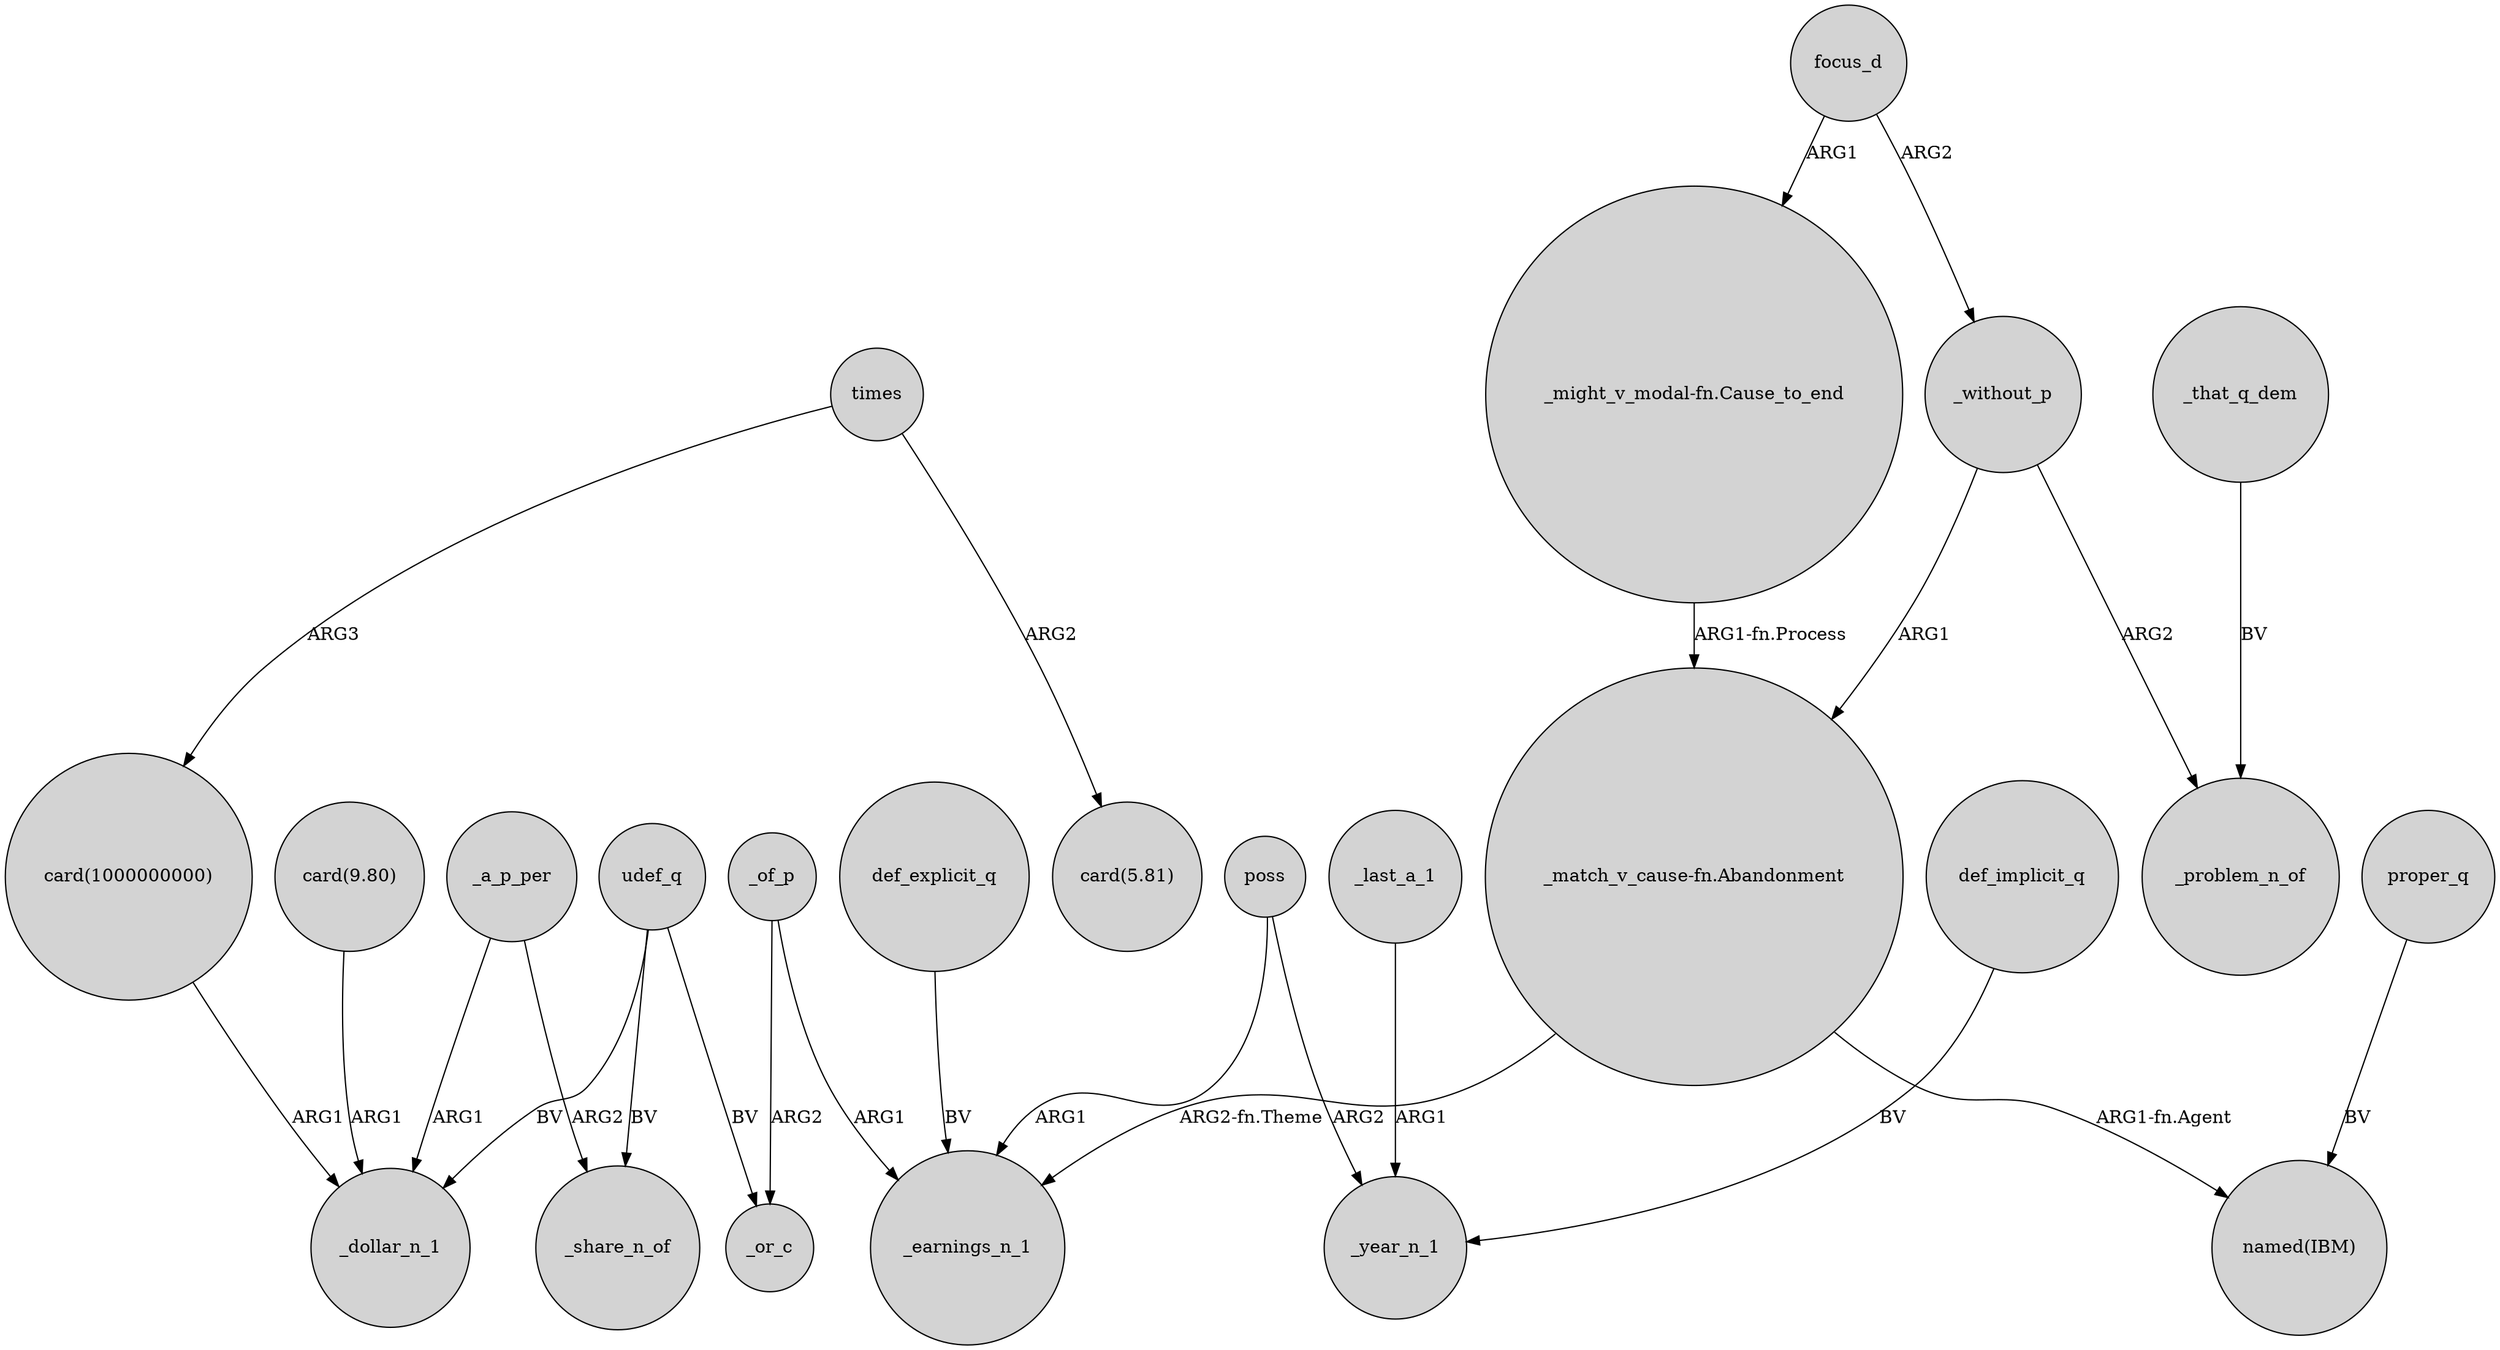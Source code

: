 digraph {
	node [shape=circle style=filled]
	"card(1000000000)" -> _dollar_n_1 [label=ARG1]
	def_implicit_q -> _year_n_1 [label=BV]
	poss -> _year_n_1 [label=ARG2]
	proper_q -> "named(IBM)" [label=BV]
	focus_d -> _without_p [label=ARG2]
	times -> "card(1000000000)" [label=ARG3]
	"card(9.80)" -> _dollar_n_1 [label=ARG1]
	udef_q -> _or_c [label=BV]
	_without_p -> _problem_n_of [label=ARG2]
	"_match_v_cause-fn.Abandonment" -> _earnings_n_1 [label="ARG2-fn.Theme"]
	_a_p_per -> _share_n_of [label=ARG2]
	_of_p -> _earnings_n_1 [label=ARG1]
	udef_q -> _share_n_of [label=BV]
	_last_a_1 -> _year_n_1 [label=ARG1]
	def_explicit_q -> _earnings_n_1 [label=BV]
	udef_q -> _dollar_n_1 [label=BV]
	poss -> _earnings_n_1 [label=ARG1]
	_without_p -> "_match_v_cause-fn.Abandonment" [label=ARG1]
	_a_p_per -> _dollar_n_1 [label=ARG1]
	focus_d -> "_might_v_modal-fn.Cause_to_end" [label=ARG1]
	times -> "card(5.81)" [label=ARG2]
	_of_p -> _or_c [label=ARG2]
	"_match_v_cause-fn.Abandonment" -> "named(IBM)" [label="ARG1-fn.Agent"]
	_that_q_dem -> _problem_n_of [label=BV]
	"_might_v_modal-fn.Cause_to_end" -> "_match_v_cause-fn.Abandonment" [label="ARG1-fn.Process"]
}

